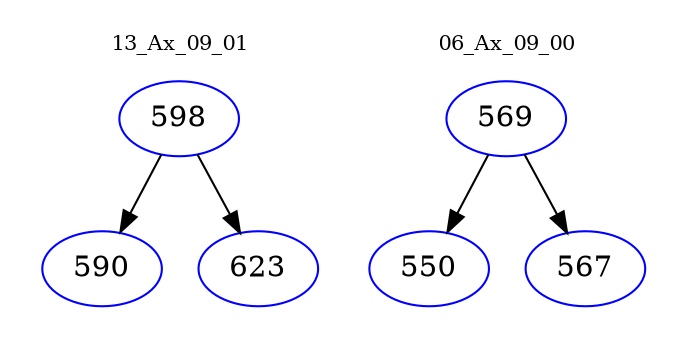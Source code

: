 digraph{
subgraph cluster_0 {
color = white
label = "13_Ax_09_01";
fontsize=10;
T0_598 [label="598", color="blue"]
T0_598 -> T0_590 [color="black"]
T0_590 [label="590", color="blue"]
T0_598 -> T0_623 [color="black"]
T0_623 [label="623", color="blue"]
}
subgraph cluster_1 {
color = white
label = "06_Ax_09_00";
fontsize=10;
T1_569 [label="569", color="blue"]
T1_569 -> T1_550 [color="black"]
T1_550 [label="550", color="blue"]
T1_569 -> T1_567 [color="black"]
T1_567 [label="567", color="blue"]
}
}
